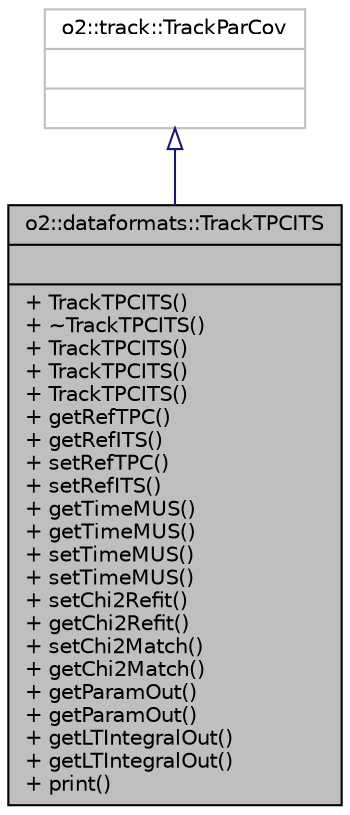 digraph "o2::dataformats::TrackTPCITS"
{
 // INTERACTIVE_SVG=YES
  bgcolor="transparent";
  edge [fontname="Helvetica",fontsize="10",labelfontname="Helvetica",labelfontsize="10"];
  node [fontname="Helvetica",fontsize="10",shape=record];
  Node0 [label="{o2::dataformats::TrackTPCITS\n||+ TrackTPCITS()\l+ ~TrackTPCITS()\l+ TrackTPCITS()\l+ TrackTPCITS()\l+ TrackTPCITS()\l+ getRefTPC()\l+ getRefITS()\l+ setRefTPC()\l+ setRefITS()\l+ getTimeMUS()\l+ getTimeMUS()\l+ setTimeMUS()\l+ setTimeMUS()\l+ setChi2Refit()\l+ getChi2Refit()\l+ setChi2Match()\l+ getChi2Match()\l+ getParamOut()\l+ getParamOut()\l+ getLTIntegralOut()\l+ getLTIntegralOut()\l+ print()\l}",height=0.2,width=0.4,color="black", fillcolor="grey75", style="filled", fontcolor="black"];
  Node1 -> Node0 [dir="back",color="midnightblue",fontsize="10",style="solid",arrowtail="onormal",fontname="Helvetica"];
  Node1 [label="{o2::track::TrackParCov\n||}",height=0.2,width=0.4,color="grey75"];
}
